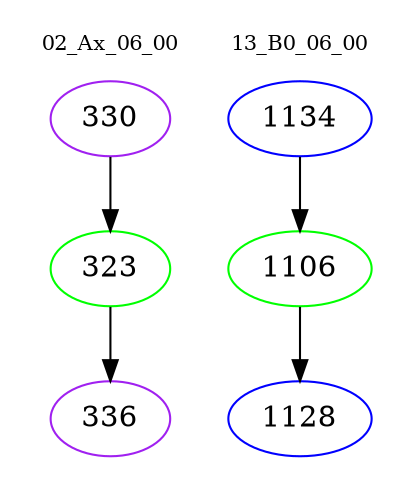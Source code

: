 digraph{
subgraph cluster_0 {
color = white
label = "02_Ax_06_00";
fontsize=10;
T0_330 [label="330", color="purple"]
T0_330 -> T0_323 [color="black"]
T0_323 [label="323", color="green"]
T0_323 -> T0_336 [color="black"]
T0_336 [label="336", color="purple"]
}
subgraph cluster_1 {
color = white
label = "13_B0_06_00";
fontsize=10;
T1_1134 [label="1134", color="blue"]
T1_1134 -> T1_1106 [color="black"]
T1_1106 [label="1106", color="green"]
T1_1106 -> T1_1128 [color="black"]
T1_1128 [label="1128", color="blue"]
}
}
